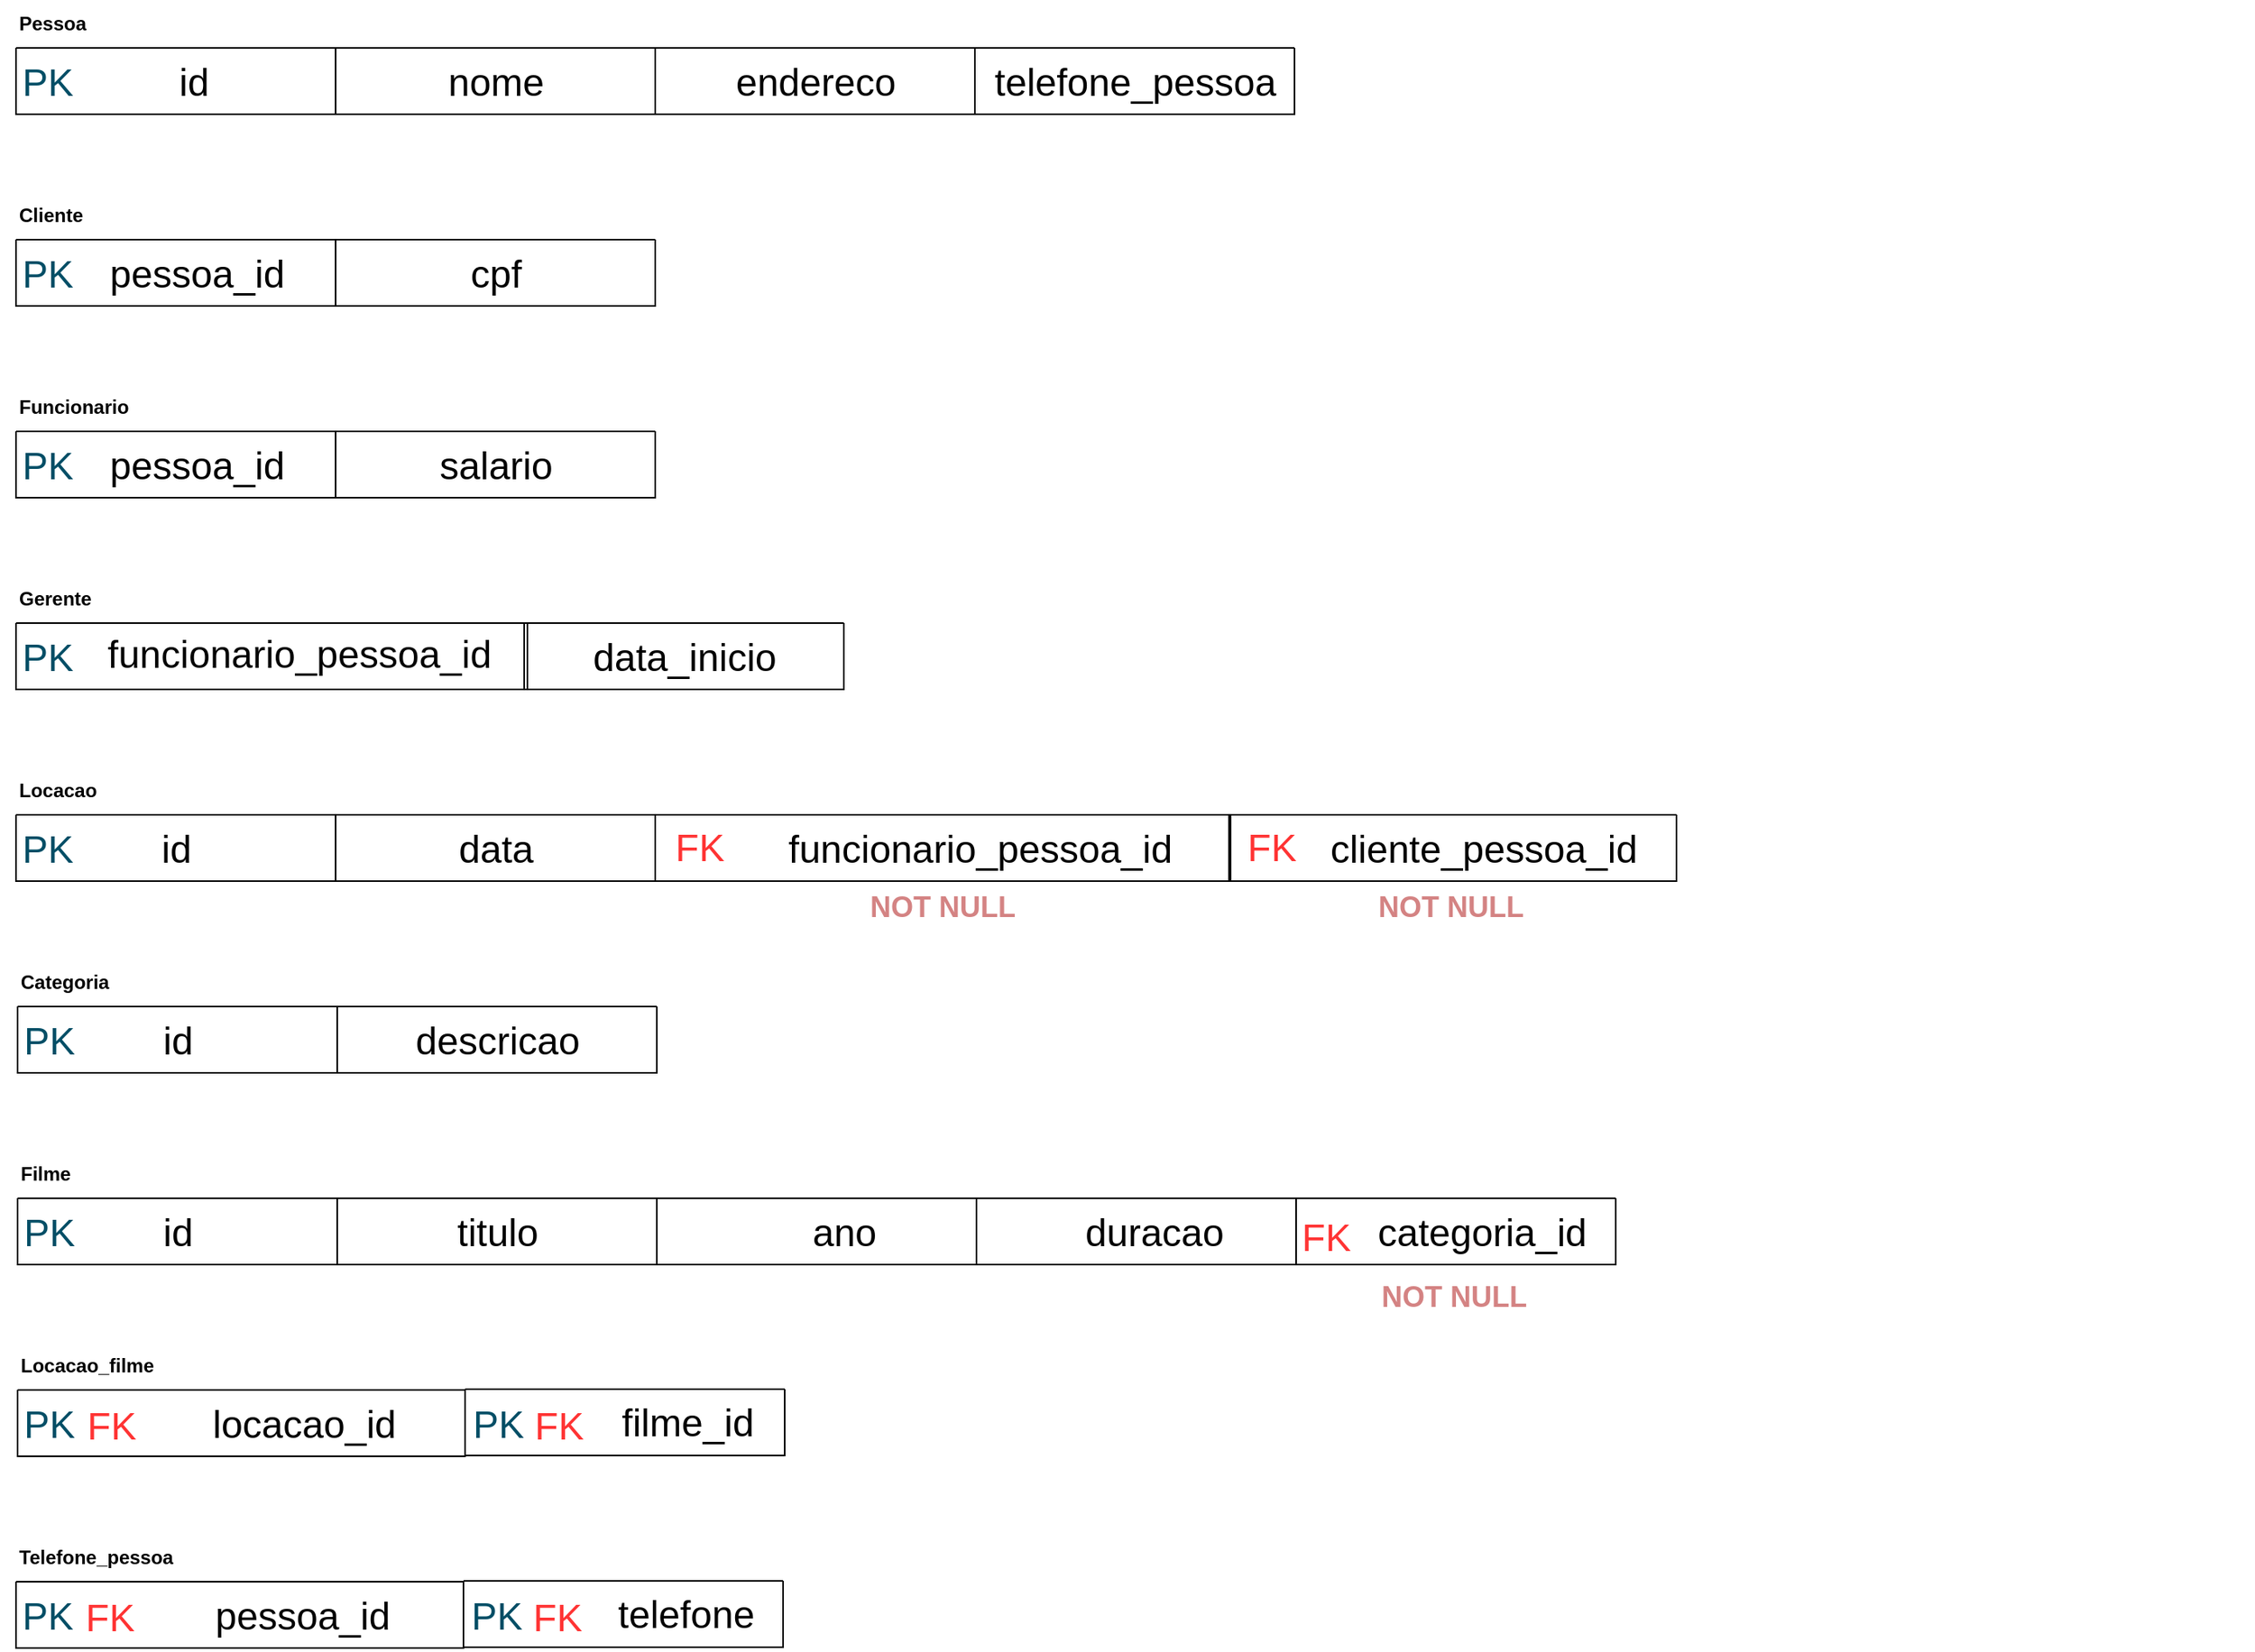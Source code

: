 <mxfile version="24.7.5">
  <diagram name="Página-1" id="m194DB5OODm50t4TiOIn">
    <mxGraphModel dx="712" dy="1017" grid="1" gridSize="10" guides="1" tooltips="1" connect="1" arrows="1" fold="1" page="1" pageScale="1" pageWidth="827" pageHeight="1169" math="0" shadow="0">
      <root>
        <mxCell id="0" />
        <mxCell id="1" parent="0" />
        <mxCell id="oNFGNhtA4SceddN9MFem-205" value="" style="group" parent="1" vertex="1" connectable="0">
          <mxGeometry x="40" y="410" width="1000" height="103" as="geometry" />
        </mxCell>
        <mxCell id="oNFGNhtA4SceddN9MFem-169" value="" style="group" parent="oNFGNhtA4SceddN9MFem-205" vertex="1" connectable="0">
          <mxGeometry y="30" width="1000" height="73" as="geometry" />
        </mxCell>
        <mxCell id="oNFGNhtA4SceddN9MFem-156" value="" style="group" parent="oNFGNhtA4SceddN9MFem-169" vertex="1" connectable="0">
          <mxGeometry width="200" height="43" as="geometry" />
        </mxCell>
        <mxCell id="oNFGNhtA4SceddN9MFem-154" value="" style="swimlane;startSize=0;" parent="oNFGNhtA4SceddN9MFem-156" vertex="1">
          <mxGeometry width="200" height="41.5" as="geometry" />
        </mxCell>
        <mxCell id="oNFGNhtA4SceddN9MFem-155" value="&lt;font style=&quot;font-size: 24px;&quot;&gt;pessoa_id&lt;/font&gt;" style="text;html=1;align=center;verticalAlign=middle;resizable=0;points=[];autosize=1;strokeColor=none;fillColor=none;" parent="oNFGNhtA4SceddN9MFem-154" vertex="1">
          <mxGeometry x="48" y="1.5" width="130" height="40" as="geometry" />
        </mxCell>
        <mxCell id="oNFGNhtA4SceddN9MFem-186" value="&lt;font color=&quot;#014e66&quot; style=&quot;font-size: 24px;&quot;&gt;PK&lt;/font&gt;" style="text;html=1;align=center;verticalAlign=middle;whiteSpace=wrap;rounded=0;" parent="oNFGNhtA4SceddN9MFem-154" vertex="1">
          <mxGeometry x="-10" y="6.5" width="60" height="30" as="geometry" />
        </mxCell>
        <mxCell id="oNFGNhtA4SceddN9MFem-157" value="" style="group" parent="oNFGNhtA4SceddN9MFem-169" vertex="1" connectable="0">
          <mxGeometry x="200" width="200" height="43" as="geometry" />
        </mxCell>
        <mxCell id="oNFGNhtA4SceddN9MFem-158" value="" style="swimlane;startSize=0;" parent="oNFGNhtA4SceddN9MFem-157" vertex="1">
          <mxGeometry width="200" height="41.5" as="geometry">
            <mxRectangle width="50" height="40" as="alternateBounds" />
          </mxGeometry>
        </mxCell>
        <mxCell id="oNFGNhtA4SceddN9MFem-159" value="&lt;font style=&quot;font-size: 24px;&quot;&gt;cpf&lt;/font&gt;" style="text;html=1;align=center;verticalAlign=middle;resizable=0;points=[];autosize=1;strokeColor=none;fillColor=none;" parent="oNFGNhtA4SceddN9MFem-158" vertex="1">
          <mxGeometry x="70" y="1.5" width="60" height="40" as="geometry" />
        </mxCell>
        <mxCell id="oNFGNhtA4SceddN9MFem-204" value="&lt;b&gt;Cliente&lt;/b&gt;" style="text;html=1;align=left;verticalAlign=middle;whiteSpace=wrap;rounded=0;" parent="oNFGNhtA4SceddN9MFem-205" vertex="1">
          <mxGeometry width="110" height="30" as="geometry" />
        </mxCell>
        <mxCell id="oNFGNhtA4SceddN9MFem-207" value="" style="group" parent="1" vertex="1" connectable="0">
          <mxGeometry x="40" y="530" width="1000" height="73" as="geometry" />
        </mxCell>
        <mxCell id="oNFGNhtA4SceddN9MFem-208" value="" style="group" parent="oNFGNhtA4SceddN9MFem-207" vertex="1" connectable="0">
          <mxGeometry y="30" width="1000" height="43" as="geometry" />
        </mxCell>
        <mxCell id="oNFGNhtA4SceddN9MFem-209" value="" style="group" parent="oNFGNhtA4SceddN9MFem-208" vertex="1" connectable="0">
          <mxGeometry width="200" height="43" as="geometry" />
        </mxCell>
        <mxCell id="oNFGNhtA4SceddN9MFem-210" value="" style="swimlane;startSize=0;" parent="oNFGNhtA4SceddN9MFem-209" vertex="1">
          <mxGeometry width="200" height="41.5" as="geometry" />
        </mxCell>
        <mxCell id="oNFGNhtA4SceddN9MFem-211" value="&lt;font style=&quot;font-size: 24px;&quot;&gt;pessoa_id&lt;/font&gt;" style="text;html=1;align=center;verticalAlign=middle;resizable=0;points=[];autosize=1;strokeColor=none;fillColor=none;" parent="oNFGNhtA4SceddN9MFem-210" vertex="1">
          <mxGeometry x="48" y="1.5" width="130" height="40" as="geometry" />
        </mxCell>
        <mxCell id="oNFGNhtA4SceddN9MFem-212" value="&lt;font color=&quot;#014e66&quot; style=&quot;font-size: 24px;&quot;&gt;PK&lt;/font&gt;" style="text;html=1;align=center;verticalAlign=middle;whiteSpace=wrap;rounded=0;" parent="oNFGNhtA4SceddN9MFem-210" vertex="1">
          <mxGeometry x="-10" y="6.5" width="60" height="30" as="geometry" />
        </mxCell>
        <mxCell id="oNFGNhtA4SceddN9MFem-213" value="" style="group" parent="oNFGNhtA4SceddN9MFem-208" vertex="1" connectable="0">
          <mxGeometry x="200" width="200" height="43" as="geometry" />
        </mxCell>
        <mxCell id="oNFGNhtA4SceddN9MFem-214" value="" style="swimlane;startSize=0;" parent="oNFGNhtA4SceddN9MFem-213" vertex="1">
          <mxGeometry width="200" height="41.5" as="geometry">
            <mxRectangle width="50" height="40" as="alternateBounds" />
          </mxGeometry>
        </mxCell>
        <mxCell id="oNFGNhtA4SceddN9MFem-215" value="&lt;font style=&quot;font-size: 24px;&quot;&gt;salario&lt;/font&gt;" style="text;html=1;align=center;verticalAlign=middle;resizable=0;points=[];autosize=1;strokeColor=none;fillColor=none;" parent="oNFGNhtA4SceddN9MFem-214" vertex="1">
          <mxGeometry x="55" y="1.5" width="90" height="40" as="geometry" />
        </mxCell>
        <mxCell id="oNFGNhtA4SceddN9MFem-225" value="&lt;b&gt;Funcionario&lt;/b&gt;" style="text;html=1;align=left;verticalAlign=middle;whiteSpace=wrap;rounded=0;" parent="oNFGNhtA4SceddN9MFem-207" vertex="1">
          <mxGeometry width="110" height="30" as="geometry" />
        </mxCell>
        <mxCell id="oNFGNhtA4SceddN9MFem-226" value="" style="group" parent="1" vertex="1" connectable="0">
          <mxGeometry x="40" y="650" width="1050" height="73" as="geometry" />
        </mxCell>
        <mxCell id="oNFGNhtA4SceddN9MFem-227" value="" style="group" parent="oNFGNhtA4SceddN9MFem-226" vertex="1" connectable="0">
          <mxGeometry y="30" width="1050" height="43" as="geometry" />
        </mxCell>
        <mxCell id="oNFGNhtA4SceddN9MFem-228" value="" style="group" parent="oNFGNhtA4SceddN9MFem-227" vertex="1" connectable="0">
          <mxGeometry width="320" height="43" as="geometry" />
        </mxCell>
        <mxCell id="oNFGNhtA4SceddN9MFem-229" value="" style="swimlane;startSize=0;" parent="oNFGNhtA4SceddN9MFem-228" vertex="1">
          <mxGeometry width="320" height="41.5" as="geometry" />
        </mxCell>
        <mxCell id="oNFGNhtA4SceddN9MFem-230" value="&lt;font style=&quot;font-size: 24px;&quot;&gt;funcionario_pessoa_id&lt;/font&gt;" style="text;html=1;align=center;verticalAlign=middle;resizable=0;points=[];autosize=1;strokeColor=none;fillColor=none;" parent="oNFGNhtA4SceddN9MFem-229" vertex="1">
          <mxGeometry x="47" width="260" height="40" as="geometry" />
        </mxCell>
        <mxCell id="oNFGNhtA4SceddN9MFem-231" value="&lt;font color=&quot;#014e66&quot; style=&quot;font-size: 24px;&quot;&gt;PK&lt;/font&gt;" style="text;html=1;align=center;verticalAlign=middle;whiteSpace=wrap;rounded=0;" parent="oNFGNhtA4SceddN9MFem-229" vertex="1">
          <mxGeometry x="-10" y="6.5" width="60" height="30" as="geometry" />
        </mxCell>
        <mxCell id="oNFGNhtA4SceddN9MFem-232" value="" style="group" parent="oNFGNhtA4SceddN9MFem-227" vertex="1" connectable="0">
          <mxGeometry x="318" width="200" height="43" as="geometry" />
        </mxCell>
        <mxCell id="oNFGNhtA4SceddN9MFem-233" value="" style="swimlane;startSize=0;" parent="oNFGNhtA4SceddN9MFem-232" vertex="1">
          <mxGeometry width="200" height="41.5" as="geometry">
            <mxRectangle width="50" height="40" as="alternateBounds" />
          </mxGeometry>
        </mxCell>
        <mxCell id="oNFGNhtA4SceddN9MFem-234" value="&lt;font style=&quot;font-size: 24px;&quot;&gt;data_inicio&lt;/font&gt;" style="text;html=1;align=center;verticalAlign=middle;resizable=0;points=[];autosize=1;strokeColor=none;fillColor=none;" parent="oNFGNhtA4SceddN9MFem-233" vertex="1">
          <mxGeometry x="30" y="1.5" width="140" height="40" as="geometry" />
        </mxCell>
        <mxCell id="oNFGNhtA4SceddN9MFem-244" value="&lt;b&gt;Gerente&lt;/b&gt;" style="text;html=1;align=left;verticalAlign=middle;whiteSpace=wrap;rounded=0;" parent="oNFGNhtA4SceddN9MFem-226" vertex="1">
          <mxGeometry width="110" height="30" as="geometry" />
        </mxCell>
        <mxCell id="oNFGNhtA4SceddN9MFem-271" value="" style="group" parent="1" vertex="1" connectable="0">
          <mxGeometry x="40" y="290" width="1230" height="73" as="geometry" />
        </mxCell>
        <mxCell id="oNFGNhtA4SceddN9MFem-206" value="" style="group" parent="oNFGNhtA4SceddN9MFem-271" vertex="1" connectable="0">
          <mxGeometry width="1000" height="73" as="geometry" />
        </mxCell>
        <mxCell id="oNFGNhtA4SceddN9MFem-136" value="&lt;b&gt;Pessoa&lt;/b&gt;" style="text;html=1;align=left;verticalAlign=middle;whiteSpace=wrap;rounded=0;" parent="oNFGNhtA4SceddN9MFem-206" vertex="1">
          <mxGeometry width="110" height="30" as="geometry" />
        </mxCell>
        <mxCell id="oNFGNhtA4SceddN9MFem-187" value="" style="group" parent="oNFGNhtA4SceddN9MFem-206" vertex="1" connectable="0">
          <mxGeometry y="30" width="1000" height="43" as="geometry" />
        </mxCell>
        <mxCell id="oNFGNhtA4SceddN9MFem-188" value="" style="group" parent="oNFGNhtA4SceddN9MFem-187" vertex="1" connectable="0">
          <mxGeometry width="200" height="43" as="geometry" />
        </mxCell>
        <mxCell id="oNFGNhtA4SceddN9MFem-189" value="" style="swimlane;startSize=0;" parent="oNFGNhtA4SceddN9MFem-188" vertex="1">
          <mxGeometry width="200" height="41.5" as="geometry" />
        </mxCell>
        <mxCell id="oNFGNhtA4SceddN9MFem-190" value="&lt;font style=&quot;font-size: 24px;&quot;&gt;id&lt;/font&gt;" style="text;html=1;align=center;verticalAlign=middle;resizable=0;points=[];autosize=1;strokeColor=none;fillColor=none;" parent="oNFGNhtA4SceddN9MFem-189" vertex="1">
          <mxGeometry x="91" y="1.5" width="40" height="40" as="geometry" />
        </mxCell>
        <mxCell id="oNFGNhtA4SceddN9MFem-191" value="&lt;font color=&quot;#014e66&quot; style=&quot;font-size: 24px;&quot;&gt;PK&lt;/font&gt;" style="text;html=1;align=center;verticalAlign=middle;whiteSpace=wrap;rounded=0;" parent="oNFGNhtA4SceddN9MFem-189" vertex="1">
          <mxGeometry x="-10" y="6.5" width="60" height="30" as="geometry" />
        </mxCell>
        <mxCell id="oNFGNhtA4SceddN9MFem-192" value="" style="group" parent="oNFGNhtA4SceddN9MFem-187" vertex="1" connectable="0">
          <mxGeometry x="200" width="200" height="43" as="geometry" />
        </mxCell>
        <mxCell id="oNFGNhtA4SceddN9MFem-193" value="" style="swimlane;startSize=0;" parent="oNFGNhtA4SceddN9MFem-192" vertex="1">
          <mxGeometry width="200" height="41.5" as="geometry">
            <mxRectangle width="50" height="40" as="alternateBounds" />
          </mxGeometry>
        </mxCell>
        <mxCell id="oNFGNhtA4SceddN9MFem-194" value="&lt;span style=&quot;font-size: 24px;&quot;&gt;nome&lt;/span&gt;" style="text;html=1;align=center;verticalAlign=middle;resizable=0;points=[];autosize=1;strokeColor=none;fillColor=none;" parent="oNFGNhtA4SceddN9MFem-193" vertex="1">
          <mxGeometry x="60" y="1.5" width="80" height="40" as="geometry" />
        </mxCell>
        <mxCell id="oNFGNhtA4SceddN9MFem-195" value="" style="group" parent="oNFGNhtA4SceddN9MFem-187" vertex="1" connectable="0">
          <mxGeometry x="400" width="200" height="43" as="geometry" />
        </mxCell>
        <mxCell id="oNFGNhtA4SceddN9MFem-196" value="" style="swimlane;startSize=0;" parent="oNFGNhtA4SceddN9MFem-195" vertex="1">
          <mxGeometry width="200" height="41.5" as="geometry" />
        </mxCell>
        <mxCell id="oNFGNhtA4SceddN9MFem-197" value="&lt;font style=&quot;font-size: 24px;&quot;&gt;endereco&lt;/font&gt;" style="text;html=1;align=center;verticalAlign=middle;resizable=0;points=[];autosize=1;strokeColor=none;fillColor=none;" parent="oNFGNhtA4SceddN9MFem-196" vertex="1">
          <mxGeometry x="40" y="1.5" width="120" height="40" as="geometry" />
        </mxCell>
        <mxCell id="V713UnPpELgrnKrd9nGP-1" value="" style="group" vertex="1" connectable="0" parent="oNFGNhtA4SceddN9MFem-187">
          <mxGeometry x="600" width="200" height="43" as="geometry" />
        </mxCell>
        <mxCell id="V713UnPpELgrnKrd9nGP-2" value="" style="swimlane;startSize=0;" vertex="1" parent="V713UnPpELgrnKrd9nGP-1">
          <mxGeometry width="200" height="41.5" as="geometry" />
        </mxCell>
        <mxCell id="V713UnPpELgrnKrd9nGP-3" value="&lt;font style=&quot;font-size: 24px;&quot;&gt;telefone_pessoa&lt;/font&gt;" style="text;html=1;align=center;verticalAlign=middle;resizable=0;points=[];autosize=1;strokeColor=none;fillColor=none;" vertex="1" parent="V713UnPpELgrnKrd9nGP-2">
          <mxGeometry y="1.5" width="200" height="40" as="geometry" />
        </mxCell>
        <mxCell id="oNFGNhtA4SceddN9MFem-275" value="" style="group" parent="1" vertex="1" connectable="0">
          <mxGeometry x="40" y="770" width="1400" height="73" as="geometry" />
        </mxCell>
        <mxCell id="oNFGNhtA4SceddN9MFem-267" value="" style="group" parent="oNFGNhtA4SceddN9MFem-275" vertex="1" connectable="0">
          <mxGeometry width="1200" height="73" as="geometry" />
        </mxCell>
        <mxCell id="oNFGNhtA4SceddN9MFem-245" value="" style="group" parent="oNFGNhtA4SceddN9MFem-267" vertex="1" connectable="0">
          <mxGeometry width="1000" height="73" as="geometry" />
        </mxCell>
        <mxCell id="oNFGNhtA4SceddN9MFem-246" value="" style="group" parent="oNFGNhtA4SceddN9MFem-245" vertex="1" connectable="0">
          <mxGeometry y="30" width="1000" height="43" as="geometry" />
        </mxCell>
        <mxCell id="oNFGNhtA4SceddN9MFem-247" value="" style="group" parent="oNFGNhtA4SceddN9MFem-246" vertex="1" connectable="0">
          <mxGeometry width="200" height="43" as="geometry" />
        </mxCell>
        <mxCell id="oNFGNhtA4SceddN9MFem-248" value="" style="swimlane;startSize=0;" parent="oNFGNhtA4SceddN9MFem-247" vertex="1">
          <mxGeometry width="200" height="41.5" as="geometry" />
        </mxCell>
        <mxCell id="oNFGNhtA4SceddN9MFem-249" value="&lt;font style=&quot;font-size: 24px;&quot;&gt;id&lt;/font&gt;" style="text;html=1;align=center;verticalAlign=middle;resizable=0;points=[];autosize=1;strokeColor=none;fillColor=none;" parent="oNFGNhtA4SceddN9MFem-248" vertex="1">
          <mxGeometry x="80" y="1.5" width="40" height="40" as="geometry" />
        </mxCell>
        <mxCell id="oNFGNhtA4SceddN9MFem-250" value="&lt;font color=&quot;#014e66&quot; style=&quot;font-size: 24px;&quot;&gt;PK&lt;/font&gt;" style="text;html=1;align=center;verticalAlign=middle;whiteSpace=wrap;rounded=0;" parent="oNFGNhtA4SceddN9MFem-248" vertex="1">
          <mxGeometry x="-10" y="6.5" width="60" height="30" as="geometry" />
        </mxCell>
        <mxCell id="oNFGNhtA4SceddN9MFem-251" value="" style="group" parent="oNFGNhtA4SceddN9MFem-246" vertex="1" connectable="0">
          <mxGeometry x="200" width="200" height="43" as="geometry" />
        </mxCell>
        <mxCell id="oNFGNhtA4SceddN9MFem-252" value="" style="swimlane;startSize=0;" parent="oNFGNhtA4SceddN9MFem-251" vertex="1">
          <mxGeometry width="200" height="41.5" as="geometry">
            <mxRectangle width="50" height="40" as="alternateBounds" />
          </mxGeometry>
        </mxCell>
        <mxCell id="oNFGNhtA4SceddN9MFem-253" value="&lt;font style=&quot;font-size: 24px;&quot;&gt;data&lt;/font&gt;" style="text;html=1;align=center;verticalAlign=middle;resizable=0;points=[];autosize=1;strokeColor=none;fillColor=none;" parent="oNFGNhtA4SceddN9MFem-252" vertex="1">
          <mxGeometry x="65" y="1.5" width="70" height="40" as="geometry" />
        </mxCell>
        <mxCell id="oNFGNhtA4SceddN9MFem-254" value="" style="group" parent="oNFGNhtA4SceddN9MFem-246" vertex="1" connectable="0">
          <mxGeometry x="400" width="360" height="43" as="geometry" />
        </mxCell>
        <mxCell id="oNFGNhtA4SceddN9MFem-255" value="" style="swimlane;startSize=0;" parent="oNFGNhtA4SceddN9MFem-254" vertex="1">
          <mxGeometry width="360" height="41.5" as="geometry" />
        </mxCell>
        <mxCell id="oNFGNhtA4SceddN9MFem-256" value="&lt;font style=&quot;font-size: 24px;&quot;&gt;funcionario_pessoa_id&lt;/font&gt;" style="text;html=1;align=center;verticalAlign=middle;resizable=0;points=[];autosize=1;strokeColor=none;fillColor=none;" parent="oNFGNhtA4SceddN9MFem-255" vertex="1">
          <mxGeometry x="73" y="1.5" width="260" height="40" as="geometry" />
        </mxCell>
        <mxCell id="oNFGNhtA4SceddN9MFem-263" value="&lt;b&gt;Locacao&lt;/b&gt;" style="text;html=1;align=left;verticalAlign=middle;whiteSpace=wrap;rounded=0;" parent="oNFGNhtA4SceddN9MFem-245" vertex="1">
          <mxGeometry width="110" height="30" as="geometry" />
        </mxCell>
        <mxCell id="GgJrNzVZVlJhMmaJBiFv-173" value="" style="group" parent="1" vertex="1" connectable="0">
          <mxGeometry x="41" y="1250" width="1200" height="73" as="geometry" />
        </mxCell>
        <mxCell id="GgJrNzVZVlJhMmaJBiFv-311" value="" style="group" parent="1" vertex="1" connectable="0">
          <mxGeometry x="41" y="890" width="1000" height="73" as="geometry" />
        </mxCell>
        <mxCell id="GgJrNzVZVlJhMmaJBiFv-312" value="" style="group" parent="GgJrNzVZVlJhMmaJBiFv-311" vertex="1" connectable="0">
          <mxGeometry y="30" width="1000" height="43" as="geometry" />
        </mxCell>
        <mxCell id="GgJrNzVZVlJhMmaJBiFv-313" value="" style="group" parent="GgJrNzVZVlJhMmaJBiFv-312" vertex="1" connectable="0">
          <mxGeometry width="200" height="43" as="geometry" />
        </mxCell>
        <mxCell id="GgJrNzVZVlJhMmaJBiFv-314" value="" style="swimlane;startSize=0;" parent="GgJrNzVZVlJhMmaJBiFv-313" vertex="1">
          <mxGeometry width="200" height="41.5" as="geometry" />
        </mxCell>
        <mxCell id="GgJrNzVZVlJhMmaJBiFv-315" value="&lt;font style=&quot;font-size: 24px;&quot;&gt;id&lt;/font&gt;" style="text;html=1;align=center;verticalAlign=middle;resizable=0;points=[];autosize=1;strokeColor=none;fillColor=none;" parent="GgJrNzVZVlJhMmaJBiFv-314" vertex="1">
          <mxGeometry x="80" y="1.5" width="40" height="40" as="geometry" />
        </mxCell>
        <mxCell id="GgJrNzVZVlJhMmaJBiFv-316" value="&lt;font color=&quot;#014e66&quot; style=&quot;font-size: 24px;&quot;&gt;PK&lt;/font&gt;" style="text;html=1;align=center;verticalAlign=middle;whiteSpace=wrap;rounded=0;" parent="GgJrNzVZVlJhMmaJBiFv-314" vertex="1">
          <mxGeometry x="-10" y="6.5" width="60" height="30" as="geometry" />
        </mxCell>
        <mxCell id="GgJrNzVZVlJhMmaJBiFv-317" value="" style="group" parent="GgJrNzVZVlJhMmaJBiFv-312" vertex="1" connectable="0">
          <mxGeometry x="200" width="200" height="43" as="geometry" />
        </mxCell>
        <mxCell id="GgJrNzVZVlJhMmaJBiFv-318" value="" style="swimlane;startSize=0;" parent="GgJrNzVZVlJhMmaJBiFv-317" vertex="1">
          <mxGeometry width="200" height="41.5" as="geometry">
            <mxRectangle width="50" height="40" as="alternateBounds" />
          </mxGeometry>
        </mxCell>
        <mxCell id="GgJrNzVZVlJhMmaJBiFv-319" value="&lt;font style=&quot;font-size: 24px;&quot;&gt;descricao&lt;/font&gt;" style="text;html=1;align=center;verticalAlign=middle;resizable=0;points=[];autosize=1;strokeColor=none;fillColor=none;" parent="GgJrNzVZVlJhMmaJBiFv-318" vertex="1">
          <mxGeometry x="35" y="1.5" width="130" height="40" as="geometry" />
        </mxCell>
        <mxCell id="GgJrNzVZVlJhMmaJBiFv-323" value="&lt;b&gt;Categoria&lt;/b&gt;" style="text;html=1;align=left;verticalAlign=middle;whiteSpace=wrap;rounded=0;" parent="GgJrNzVZVlJhMmaJBiFv-311" vertex="1">
          <mxGeometry width="110" height="30" as="geometry" />
        </mxCell>
        <mxCell id="GgJrNzVZVlJhMmaJBiFv-324" value="" style="group" parent="1" vertex="1" connectable="0">
          <mxGeometry x="41" y="1010" width="1000" height="73" as="geometry" />
        </mxCell>
        <mxCell id="GgJrNzVZVlJhMmaJBiFv-325" value="" style="group" parent="GgJrNzVZVlJhMmaJBiFv-324" vertex="1" connectable="0">
          <mxGeometry y="30" width="1000" height="43" as="geometry" />
        </mxCell>
        <mxCell id="GgJrNzVZVlJhMmaJBiFv-326" value="" style="group" parent="GgJrNzVZVlJhMmaJBiFv-325" vertex="1" connectable="0">
          <mxGeometry width="200" height="43" as="geometry" />
        </mxCell>
        <mxCell id="GgJrNzVZVlJhMmaJBiFv-327" value="" style="swimlane;startSize=0;" parent="GgJrNzVZVlJhMmaJBiFv-326" vertex="1">
          <mxGeometry width="200" height="41.5" as="geometry" />
        </mxCell>
        <mxCell id="GgJrNzVZVlJhMmaJBiFv-328" value="&lt;font style=&quot;font-size: 24px;&quot;&gt;id&lt;/font&gt;" style="text;html=1;align=center;verticalAlign=middle;resizable=0;points=[];autosize=1;strokeColor=none;fillColor=none;" parent="GgJrNzVZVlJhMmaJBiFv-327" vertex="1">
          <mxGeometry x="80" y="1.5" width="40" height="40" as="geometry" />
        </mxCell>
        <mxCell id="GgJrNzVZVlJhMmaJBiFv-329" value="&lt;font color=&quot;#014e66&quot; style=&quot;font-size: 24px;&quot;&gt;PK&lt;/font&gt;" style="text;html=1;align=center;verticalAlign=middle;whiteSpace=wrap;rounded=0;" parent="GgJrNzVZVlJhMmaJBiFv-327" vertex="1">
          <mxGeometry x="-10" y="6.5" width="60" height="30" as="geometry" />
        </mxCell>
        <mxCell id="GgJrNzVZVlJhMmaJBiFv-330" value="" style="group" parent="GgJrNzVZVlJhMmaJBiFv-325" vertex="1" connectable="0">
          <mxGeometry x="200" width="200" height="43" as="geometry" />
        </mxCell>
        <mxCell id="GgJrNzVZVlJhMmaJBiFv-331" value="" style="swimlane;startSize=0;" parent="GgJrNzVZVlJhMmaJBiFv-330" vertex="1">
          <mxGeometry width="200" height="41.5" as="geometry">
            <mxRectangle width="50" height="40" as="alternateBounds" />
          </mxGeometry>
        </mxCell>
        <mxCell id="GgJrNzVZVlJhMmaJBiFv-332" value="&lt;font style=&quot;font-size: 24px;&quot;&gt;titulo&lt;/font&gt;" style="text;html=1;align=center;verticalAlign=middle;resizable=0;points=[];autosize=1;strokeColor=none;fillColor=none;" parent="GgJrNzVZVlJhMmaJBiFv-331" vertex="1">
          <mxGeometry x="65" y="1.5" width="70" height="40" as="geometry" />
        </mxCell>
        <mxCell id="GgJrNzVZVlJhMmaJBiFv-333" value="" style="group" parent="GgJrNzVZVlJhMmaJBiFv-325" vertex="1" connectable="0">
          <mxGeometry x="400" width="200" height="43" as="geometry" />
        </mxCell>
        <mxCell id="GgJrNzVZVlJhMmaJBiFv-334" value="" style="swimlane;startSize=0;" parent="GgJrNzVZVlJhMmaJBiFv-333" vertex="1">
          <mxGeometry width="200" height="41.5" as="geometry" />
        </mxCell>
        <mxCell id="GgJrNzVZVlJhMmaJBiFv-335" value="&lt;font style=&quot;font-size: 24px;&quot;&gt;ano&lt;/font&gt;" style="text;html=1;align=center;verticalAlign=middle;resizable=0;points=[];autosize=1;strokeColor=none;fillColor=none;" parent="GgJrNzVZVlJhMmaJBiFv-334" vertex="1">
          <mxGeometry x="87" y="1.5" width="60" height="40" as="geometry" />
        </mxCell>
        <mxCell id="GgJrNzVZVlJhMmaJBiFv-336" value="" style="group" parent="GgJrNzVZVlJhMmaJBiFv-325" vertex="1" connectable="0">
          <mxGeometry x="600" width="200" height="43" as="geometry" />
        </mxCell>
        <mxCell id="GgJrNzVZVlJhMmaJBiFv-337" value="" style="swimlane;startSize=0;" parent="GgJrNzVZVlJhMmaJBiFv-336" vertex="1">
          <mxGeometry width="200" height="41.5" as="geometry" />
        </mxCell>
        <mxCell id="GgJrNzVZVlJhMmaJBiFv-338" value="&lt;font style=&quot;font-size: 24px;&quot;&gt;duracao&lt;/font&gt;" style="text;html=1;align=center;verticalAlign=middle;resizable=0;points=[];autosize=1;strokeColor=none;fillColor=none;" parent="GgJrNzVZVlJhMmaJBiFv-337" vertex="1">
          <mxGeometry x="56" y="1.5" width="110" height="40" as="geometry" />
        </mxCell>
        <mxCell id="GgJrNzVZVlJhMmaJBiFv-339" value="" style="group" parent="GgJrNzVZVlJhMmaJBiFv-325" vertex="1" connectable="0">
          <mxGeometry x="800" width="200" height="43" as="geometry" />
        </mxCell>
        <mxCell id="GgJrNzVZVlJhMmaJBiFv-340" value="" style="swimlane;startSize=0;" parent="GgJrNzVZVlJhMmaJBiFv-339" vertex="1">
          <mxGeometry width="200" height="41.5" as="geometry" />
        </mxCell>
        <mxCell id="GgJrNzVZVlJhMmaJBiFv-341" value="&lt;font style=&quot;font-size: 24px;&quot;&gt;categoria_id&lt;/font&gt;" style="text;html=1;align=center;verticalAlign=middle;resizable=0;points=[];autosize=1;strokeColor=none;fillColor=none;" parent="GgJrNzVZVlJhMmaJBiFv-340" vertex="1">
          <mxGeometry x="41" y="1.5" width="150" height="40" as="geometry" />
        </mxCell>
        <mxCell id="GgJrNzVZVlJhMmaJBiFv-342" value="&lt;b&gt;Filme&lt;/b&gt;" style="text;html=1;align=left;verticalAlign=middle;whiteSpace=wrap;rounded=0;" parent="GgJrNzVZVlJhMmaJBiFv-324" vertex="1">
          <mxGeometry width="110" height="30" as="geometry" />
        </mxCell>
        <mxCell id="GgJrNzVZVlJhMmaJBiFv-343" value="" style="group" parent="1" vertex="1" connectable="0">
          <mxGeometry x="41" y="1130" width="1200" height="73" as="geometry" />
        </mxCell>
        <mxCell id="GgJrNzVZVlJhMmaJBiFv-344" value="" style="group" parent="GgJrNzVZVlJhMmaJBiFv-343" vertex="1" connectable="0">
          <mxGeometry width="1000" height="73" as="geometry" />
        </mxCell>
        <mxCell id="GgJrNzVZVlJhMmaJBiFv-345" value="" style="group" parent="GgJrNzVZVlJhMmaJBiFv-344" vertex="1" connectable="0">
          <mxGeometry y="30" width="1000" height="43" as="geometry" />
        </mxCell>
        <mxCell id="GgJrNzVZVlJhMmaJBiFv-346" value="" style="group" parent="GgJrNzVZVlJhMmaJBiFv-345" vertex="1" connectable="0">
          <mxGeometry width="280" height="43" as="geometry" />
        </mxCell>
        <mxCell id="GgJrNzVZVlJhMmaJBiFv-347" value="" style="swimlane;startSize=0;" parent="GgJrNzVZVlJhMmaJBiFv-346" vertex="1">
          <mxGeometry width="280" height="41.5" as="geometry" />
        </mxCell>
        <mxCell id="GgJrNzVZVlJhMmaJBiFv-348" value="&lt;font style=&quot;font-size: 24px;&quot;&gt;locacao_id&lt;/font&gt;" style="text;html=1;align=center;verticalAlign=middle;resizable=0;points=[];autosize=1;strokeColor=none;fillColor=none;" parent="GgJrNzVZVlJhMmaJBiFv-347" vertex="1">
          <mxGeometry x="109" y="1.5" width="140" height="40" as="geometry" />
        </mxCell>
        <mxCell id="GgJrNzVZVlJhMmaJBiFv-349" value="&lt;font color=&quot;#014e66&quot; style=&quot;font-size: 24px;&quot;&gt;PK&lt;/font&gt;" style="text;html=1;align=center;verticalAlign=middle;whiteSpace=wrap;rounded=0;" parent="GgJrNzVZVlJhMmaJBiFv-347" vertex="1">
          <mxGeometry x="-10" y="6.5" width="60" height="30" as="geometry" />
        </mxCell>
        <mxCell id="GgJrNzVZVlJhMmaJBiFv-411" value="&lt;font color=&quot;#ff3333&quot; style=&quot;font-size: 24px;&quot;&gt;FK&lt;/font&gt;" style="text;html=1;align=center;verticalAlign=middle;whiteSpace=wrap;rounded=0;" parent="GgJrNzVZVlJhMmaJBiFv-347" vertex="1">
          <mxGeometry x="29" y="8" width="60" height="30" as="geometry" />
        </mxCell>
        <mxCell id="GgJrNzVZVlJhMmaJBiFv-350" value="" style="group" parent="GgJrNzVZVlJhMmaJBiFv-345" vertex="1" connectable="0">
          <mxGeometry x="280" y="-0.5" width="200" height="43" as="geometry" />
        </mxCell>
        <mxCell id="GgJrNzVZVlJhMmaJBiFv-351" value="" style="swimlane;startSize=0;" parent="GgJrNzVZVlJhMmaJBiFv-350" vertex="1">
          <mxGeometry width="200" height="41.5" as="geometry">
            <mxRectangle width="50" height="40" as="alternateBounds" />
          </mxGeometry>
        </mxCell>
        <mxCell id="GgJrNzVZVlJhMmaJBiFv-352" value="&lt;font style=&quot;font-size: 24px;&quot;&gt;filme_id&lt;/font&gt;" style="text;html=1;align=center;verticalAlign=middle;resizable=0;points=[];autosize=1;strokeColor=none;fillColor=none;" parent="GgJrNzVZVlJhMmaJBiFv-351" vertex="1">
          <mxGeometry x="84" y="1.5" width="110" height="40" as="geometry" />
        </mxCell>
        <mxCell id="GgJrNzVZVlJhMmaJBiFv-412" value="&lt;font color=&quot;#ff3333&quot; style=&quot;font-size: 24px;&quot;&gt;FK&lt;/font&gt;" style="text;html=1;align=center;verticalAlign=middle;whiteSpace=wrap;rounded=0;" parent="GgJrNzVZVlJhMmaJBiFv-351" vertex="1">
          <mxGeometry x="29" y="8.5" width="60" height="30" as="geometry" />
        </mxCell>
        <mxCell id="GgJrNzVZVlJhMmaJBiFv-414" value="&lt;font color=&quot;#014e66&quot; style=&quot;font-size: 24px;&quot;&gt;PK&lt;/font&gt;" style="text;html=1;align=center;verticalAlign=middle;whiteSpace=wrap;rounded=0;" parent="GgJrNzVZVlJhMmaJBiFv-351" vertex="1">
          <mxGeometry x="-9" y="7.5" width="60" height="30" as="geometry" />
        </mxCell>
        <mxCell id="GgJrNzVZVlJhMmaJBiFv-359" value="&lt;b&gt;Locacao_filme&lt;/b&gt;" style="text;html=1;align=left;verticalAlign=middle;whiteSpace=wrap;rounded=0;" parent="GgJrNzVZVlJhMmaJBiFv-344" vertex="1">
          <mxGeometry width="110" height="30" as="geometry" />
        </mxCell>
        <mxCell id="GgJrNzVZVlJhMmaJBiFv-398" value="&lt;font color=&quot;#ff3333&quot; style=&quot;font-size: 24px;&quot;&gt;FK&lt;/font&gt;" style="text;html=1;align=center;verticalAlign=middle;whiteSpace=wrap;rounded=0;" parent="1" vertex="1">
          <mxGeometry x="830" y="1050" width="60" height="30" as="geometry" />
        </mxCell>
        <mxCell id="GgJrNzVZVlJhMmaJBiFv-399" value="&lt;h2&gt;&lt;font color=&quot;#d48383&quot;&gt;NOT NULL&lt;/font&gt;&lt;/h2&gt;" style="text;html=1;align=center;verticalAlign=middle;whiteSpace=wrap;rounded=0;" parent="1" vertex="1">
          <mxGeometry x="840" y="1086.5" width="200" height="30" as="geometry" />
        </mxCell>
        <mxCell id="V713UnPpELgrnKrd9nGP-4" value="" style="swimlane;startSize=0;" vertex="1" parent="1">
          <mxGeometry x="799" y="800" width="280" height="41.5" as="geometry" />
        </mxCell>
        <mxCell id="V713UnPpELgrnKrd9nGP-5" value="&lt;font style=&quot;font-size: 24px;&quot;&gt;cliente_pessoa_id&lt;/font&gt;" style="text;html=1;align=center;verticalAlign=middle;resizable=0;points=[];autosize=1;strokeColor=none;fillColor=none;" vertex="1" parent="V713UnPpELgrnKrd9nGP-4">
          <mxGeometry x="49" y="1.5" width="220" height="40" as="geometry" />
        </mxCell>
        <mxCell id="V713UnPpELgrnKrd9nGP-6" value="&lt;font color=&quot;#ff3333&quot; style=&quot;font-size: 24px;&quot;&gt;FK&lt;/font&gt;" style="text;html=1;align=center;verticalAlign=middle;whiteSpace=wrap;rounded=0;" vertex="1" parent="1">
          <mxGeometry x="440" y="806" width="56" height="30" as="geometry" />
        </mxCell>
        <mxCell id="V713UnPpELgrnKrd9nGP-7" value="&lt;h2&gt;&lt;font color=&quot;#d48383&quot;&gt;NOT NULL&lt;/font&gt;&lt;/h2&gt;" style="text;html=1;align=center;verticalAlign=middle;whiteSpace=wrap;rounded=0;" vertex="1" parent="1">
          <mxGeometry x="440" y="842.5" width="360" height="30" as="geometry" />
        </mxCell>
        <mxCell id="V713UnPpELgrnKrd9nGP-8" value="&lt;font color=&quot;#ff3333&quot; style=&quot;font-size: 24px;&quot;&gt;FK&lt;/font&gt;" style="text;html=1;align=center;verticalAlign=middle;whiteSpace=wrap;rounded=0;" vertex="1" parent="1">
          <mxGeometry x="798" y="806" width="56" height="30" as="geometry" />
        </mxCell>
        <mxCell id="V713UnPpELgrnKrd9nGP-9" value="&lt;h2&gt;&lt;font color=&quot;#d48383&quot;&gt;NOT NULL&lt;/font&gt;&lt;/h2&gt;" style="text;html=1;align=center;verticalAlign=middle;whiteSpace=wrap;rounded=0;" vertex="1" parent="1">
          <mxGeometry x="798" y="842.5" width="280" height="30" as="geometry" />
        </mxCell>
        <mxCell id="V713UnPpELgrnKrd9nGP-10" value="" style="group" vertex="1" connectable="0" parent="1">
          <mxGeometry x="40" y="1280" width="280" height="43" as="geometry" />
        </mxCell>
        <mxCell id="V713UnPpELgrnKrd9nGP-11" value="" style="swimlane;startSize=0;" vertex="1" parent="V713UnPpELgrnKrd9nGP-10">
          <mxGeometry width="280" height="41.5" as="geometry" />
        </mxCell>
        <mxCell id="V713UnPpELgrnKrd9nGP-12" value="&lt;font style=&quot;font-size: 24px;&quot;&gt;pessoa_id&lt;/font&gt;" style="text;html=1;align=center;verticalAlign=middle;resizable=0;points=[];autosize=1;strokeColor=none;fillColor=none;" vertex="1" parent="V713UnPpELgrnKrd9nGP-11">
          <mxGeometry x="114" y="1.5" width="130" height="40" as="geometry" />
        </mxCell>
        <mxCell id="V713UnPpELgrnKrd9nGP-13" value="&lt;font color=&quot;#014e66&quot; style=&quot;font-size: 24px;&quot;&gt;PK&lt;/font&gt;" style="text;html=1;align=center;verticalAlign=middle;whiteSpace=wrap;rounded=0;" vertex="1" parent="V713UnPpELgrnKrd9nGP-11">
          <mxGeometry x="-10" y="6.5" width="60" height="30" as="geometry" />
        </mxCell>
        <mxCell id="V713UnPpELgrnKrd9nGP-14" value="&lt;font color=&quot;#ff3333&quot; style=&quot;font-size: 24px;&quot;&gt;FK&lt;/font&gt;" style="text;html=1;align=center;verticalAlign=middle;whiteSpace=wrap;rounded=0;" vertex="1" parent="V713UnPpELgrnKrd9nGP-11">
          <mxGeometry x="29" y="8" width="60" height="30" as="geometry" />
        </mxCell>
        <mxCell id="V713UnPpELgrnKrd9nGP-15" value="" style="group" vertex="1" connectable="0" parent="1">
          <mxGeometry x="320" y="1279.5" width="200" height="43" as="geometry" />
        </mxCell>
        <mxCell id="V713UnPpELgrnKrd9nGP-16" value="" style="swimlane;startSize=0;" vertex="1" parent="V713UnPpELgrnKrd9nGP-15">
          <mxGeometry width="200" height="41.5" as="geometry">
            <mxRectangle width="50" height="40" as="alternateBounds" />
          </mxGeometry>
        </mxCell>
        <mxCell id="V713UnPpELgrnKrd9nGP-17" value="&lt;font style=&quot;font-size: 24px;&quot;&gt;telefone&lt;/font&gt;" style="text;html=1;align=center;verticalAlign=middle;resizable=0;points=[];autosize=1;strokeColor=none;fillColor=none;" vertex="1" parent="V713UnPpELgrnKrd9nGP-16">
          <mxGeometry x="84" y="1.5" width="110" height="40" as="geometry" />
        </mxCell>
        <mxCell id="V713UnPpELgrnKrd9nGP-18" value="&lt;font color=&quot;#ff3333&quot; style=&quot;font-size: 24px;&quot;&gt;FK&lt;/font&gt;" style="text;html=1;align=center;verticalAlign=middle;whiteSpace=wrap;rounded=0;" vertex="1" parent="V713UnPpELgrnKrd9nGP-16">
          <mxGeometry x="29" y="8.5" width="60" height="30" as="geometry" />
        </mxCell>
        <mxCell id="V713UnPpELgrnKrd9nGP-19" value="&lt;font color=&quot;#014e66&quot; style=&quot;font-size: 24px;&quot;&gt;PK&lt;/font&gt;" style="text;html=1;align=center;verticalAlign=middle;whiteSpace=wrap;rounded=0;" vertex="1" parent="V713UnPpELgrnKrd9nGP-16">
          <mxGeometry x="-9" y="7.5" width="60" height="30" as="geometry" />
        </mxCell>
        <mxCell id="V713UnPpELgrnKrd9nGP-20" value="&lt;b&gt;Telefone_pessoa&lt;/b&gt;" style="text;html=1;align=left;verticalAlign=middle;whiteSpace=wrap;rounded=0;" vertex="1" parent="1">
          <mxGeometry x="40" y="1250" width="110" height="30" as="geometry" />
        </mxCell>
      </root>
    </mxGraphModel>
  </diagram>
</mxfile>
